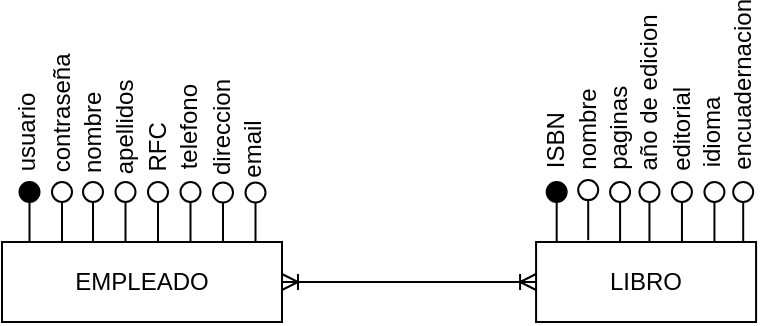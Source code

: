 <mxfile version="18.0.3" type="device"><diagram id="R2lEEEUBdFMjLlhIrx00" name="Page-1"><mxGraphModel dx="850" dy="467" grid="1" gridSize="10" guides="1" tooltips="1" connect="1" arrows="1" fold="1" page="1" pageScale="1" pageWidth="850" pageHeight="1100" math="0" shadow="0" extFonts="Permanent Marker^https://fonts.googleapis.com/css?family=Permanent+Marker"><root><mxCell id="0"/><mxCell id="1" parent="0"/><mxCell id="VCpj-mMqD7qovi3QVFZT-1" value="EMPLEADO" style="whiteSpace=wrap;html=1;align=center;" parent="1" vertex="1"><mxGeometry x="50" y="240" width="140" height="40" as="geometry"/></mxCell><mxCell id="VCpj-mMqD7qovi3QVFZT-5" value="LIBRO" style="whiteSpace=wrap;html=1;align=center;" parent="1" vertex="1"><mxGeometry x="317.04" y="240" width="110" height="40" as="geometry"/></mxCell><mxCell id="VCpj-mMqD7qovi3QVFZT-20" value="" style="endArrow=none;html=1;rounded=0;startArrow=none;entryX=0.25;entryY=0;entryDx=0;entryDy=0;exitX=1;exitY=0.5;exitDx=0;exitDy=0;" parent="1" source="VCpj-mMqD7qovi3QVFZT-21" edge="1"><mxGeometry relative="1" as="geometry"><mxPoint x="45.75" y="200" as="sourcePoint"/><mxPoint x="63.75" y="240" as="targetPoint"/></mxGeometry></mxCell><mxCell id="VCpj-mMqD7qovi3QVFZT-21" value="" style="ellipse;blackSpace=wrap;html=1;aspect=fixed;direction=south;labelBackgroundColor=#000000;fillColor=#000000;" parent="1" vertex="1"><mxGeometry x="58.75" y="210" width="10" height="10" as="geometry"/></mxCell><mxCell id="VCpj-mMqD7qovi3QVFZT-29" value="usuario" style="text;strokeColor=none;fillColor=none;html=1;fontSize=12;fontStyle=0;verticalAlign=middle;align=center;rotation=270;" parent="1" vertex="1"><mxGeometry x="40" y="181" width="45" height="10" as="geometry"/></mxCell><mxCell id="VCpj-mMqD7qovi3QVFZT-34" value="" style="endArrow=none;html=1;rounded=0;startArrow=none;entryX=0.25;entryY=0;entryDx=0;entryDy=0;exitX=1;exitY=0.5;exitDx=0;exitDy=0;" parent="1" source="VCpj-mMqD7qovi3QVFZT-35" edge="1"><mxGeometry relative="1" as="geometry"><mxPoint x="62" y="200" as="sourcePoint"/><mxPoint x="80" y="240" as="targetPoint"/></mxGeometry></mxCell><mxCell id="VCpj-mMqD7qovi3QVFZT-35" value="" style="ellipse;blackSpace=wrap;html=1;aspect=fixed;direction=south;labelBackgroundColor=#000000;fillColor=none;" parent="1" vertex="1"><mxGeometry x="75" y="210" width="10" height="10" as="geometry"/></mxCell><mxCell id="VCpj-mMqD7qovi3QVFZT-36" value="contraseña" style="text;strokeColor=none;fillColor=none;html=1;fontSize=12;fontStyle=0;verticalAlign=middle;align=center;rotation=270;" parent="1" vertex="1"><mxGeometry x="59.38" y="170.94" width="41.25" height="10" as="geometry"/></mxCell><mxCell id="VCpj-mMqD7qovi3QVFZT-40" value="" style="endArrow=none;html=1;rounded=0;startArrow=none;entryX=0.25;entryY=0;entryDx=0;entryDy=0;exitX=1;exitY=0.5;exitDx=0;exitDy=0;" parent="1" source="VCpj-mMqD7qovi3QVFZT-41" edge="1"><mxGeometry relative="1" as="geometry"><mxPoint x="77.5" y="200" as="sourcePoint"/><mxPoint x="95.5" y="240" as="targetPoint"/></mxGeometry></mxCell><mxCell id="VCpj-mMqD7qovi3QVFZT-41" value="" style="ellipse;blackSpace=wrap;html=1;aspect=fixed;direction=south;labelBackgroundColor=#000000;fillColor=none;" parent="1" vertex="1"><mxGeometry x="90.5" y="210" width="10" height="10" as="geometry"/></mxCell><mxCell id="VCpj-mMqD7qovi3QVFZT-42" value="nombre" style="text;strokeColor=none;fillColor=none;html=1;fontSize=12;fontStyle=0;verticalAlign=middle;align=center;rotation=270;" parent="1" vertex="1"><mxGeometry x="78.0" y="183.94" width="35" height="4.53" as="geometry"/></mxCell><mxCell id="VCpj-mMqD7qovi3QVFZT-45" value="RFC" style="text;strokeColor=none;fillColor=none;html=1;fontSize=12;fontStyle=0;verticalAlign=middle;align=center;rotation=270;" parent="1" vertex="1"><mxGeometry x="114.75" y="188.47" width="27.5" height="10" as="geometry"/></mxCell><mxCell id="VCpj-mMqD7qovi3QVFZT-65" value="" style="endArrow=none;html=1;rounded=0;startArrow=none;entryX=0.25;entryY=0;entryDx=0;entryDy=0;exitX=1;exitY=0.5;exitDx=0;exitDy=0;" parent="1" source="VCpj-mMqD7qovi3QVFZT-66" edge="1"><mxGeometry relative="1" as="geometry"><mxPoint x="341.04" y="200" as="sourcePoint"/><mxPoint x="359.04" y="240" as="targetPoint"/></mxGeometry></mxCell><mxCell id="VCpj-mMqD7qovi3QVFZT-66" value="" style="ellipse;blackSpace=wrap;html=1;aspect=fixed;direction=south;labelBackgroundColor=#000000;fillColor=none;" parent="1" vertex="1"><mxGeometry x="354.04" y="210" width="10" height="10" as="geometry"/></mxCell><mxCell id="VCpj-mMqD7qovi3QVFZT-67" value="paginas" style="text;strokeColor=none;fillColor=none;html=1;fontSize=12;fontStyle=0;verticalAlign=middle;align=center;rotation=270;" parent="1" vertex="1"><mxGeometry x="334.04" y="178" width="48.75" height="10" as="geometry"/></mxCell><mxCell id="VCpj-mMqD7qovi3QVFZT-68" value="" style="endArrow=none;html=1;rounded=0;startArrow=none;entryX=0.25;entryY=0;entryDx=0;entryDy=0;exitX=1;exitY=0.5;exitDx=0;exitDy=0;" parent="1" source="VCpj-mMqD7qovi3QVFZT-69" edge="1"><mxGeometry relative="1" as="geometry"><mxPoint x="355.72" y="200" as="sourcePoint"/><mxPoint x="373.72" y="240" as="targetPoint"/></mxGeometry></mxCell><mxCell id="VCpj-mMqD7qovi3QVFZT-69" value="" style="ellipse;blackSpace=wrap;html=1;aspect=fixed;direction=south;labelBackgroundColor=#000000;fillColor=none;" parent="1" vertex="1"><mxGeometry x="368.72" y="210" width="10" height="10" as="geometry"/></mxCell><mxCell id="VCpj-mMqD7qovi3QVFZT-70" value="año de edicion" style="text;strokeColor=none;fillColor=none;html=1;fontSize=12;fontStyle=0;verticalAlign=middle;align=center;rotation=270;" parent="1" vertex="1"><mxGeometry x="354.35" y="161" width="38.75" height="10" as="geometry"/></mxCell><mxCell id="VCpj-mMqD7qovi3QVFZT-71" value="" style="endArrow=none;html=1;rounded=0;startArrow=none;entryX=0.25;entryY=0;entryDx=0;entryDy=0;exitX=1;exitY=0.5;exitDx=0;exitDy=0;" parent="1" source="VCpj-mMqD7qovi3QVFZT-72" edge="1"><mxGeometry relative="1" as="geometry"><mxPoint x="371.97" y="200" as="sourcePoint"/><mxPoint x="389.97" y="240" as="targetPoint"/></mxGeometry></mxCell><mxCell id="VCpj-mMqD7qovi3QVFZT-72" value="" style="ellipse;blackSpace=wrap;html=1;aspect=fixed;direction=south;labelBackgroundColor=#000000;fillColor=none;" parent="1" vertex="1"><mxGeometry x="384.97" y="210" width="10" height="10" as="geometry"/></mxCell><mxCell id="VCpj-mMqD7qovi3QVFZT-73" value="editorial" style="text;strokeColor=none;fillColor=none;html=1;fontSize=12;fontStyle=0;verticalAlign=middle;align=center;rotation=270;" parent="1" vertex="1"><mxGeometry x="372.79" y="178.94" width="34.37" height="10" as="geometry"/></mxCell><mxCell id="VCpj-mMqD7qovi3QVFZT-74" value="" style="endArrow=none;html=1;rounded=0;startArrow=none;entryX=0.25;entryY=0;entryDx=0;entryDy=0;exitX=1;exitY=0.5;exitDx=0;exitDy=0;" parent="1" source="VCpj-mMqD7qovi3QVFZT-75" edge="1"><mxGeometry relative="1" as="geometry"><mxPoint x="388.22" y="200" as="sourcePoint"/><mxPoint x="406.22" y="240" as="targetPoint"/></mxGeometry></mxCell><mxCell id="VCpj-mMqD7qovi3QVFZT-75" value="" style="ellipse;blackSpace=wrap;html=1;aspect=fixed;direction=south;labelBackgroundColor=#000000;fillColor=none;" parent="1" vertex="1"><mxGeometry x="401.22" y="210" width="10" height="10" as="geometry"/></mxCell><mxCell id="VCpj-mMqD7qovi3QVFZT-76" value="idioma" style="text;strokeColor=none;fillColor=none;html=1;fontSize=12;fontStyle=0;verticalAlign=middle;align=center;rotation=270;" parent="1" vertex="1"><mxGeometry x="384.97" y="180.68" width="39.68" height="10" as="geometry"/></mxCell><mxCell id="VCpj-mMqD7qovi3QVFZT-78" value="" style="endArrow=none;html=1;rounded=0;startArrow=none;entryX=0.25;entryY=0;entryDx=0;entryDy=0;exitX=1;exitY=0.5;exitDx=0;exitDy=0;" parent="1" source="VCpj-mMqD7qovi3QVFZT-79" edge="1"><mxGeometry relative="1" as="geometry"><mxPoint x="402.6" y="200" as="sourcePoint"/><mxPoint x="420.6" y="240" as="targetPoint"/></mxGeometry></mxCell><mxCell id="VCpj-mMqD7qovi3QVFZT-79" value="" style="ellipse;blackSpace=wrap;html=1;aspect=fixed;direction=south;labelBackgroundColor=#000000;fillColor=none;" parent="1" vertex="1"><mxGeometry x="415.6" y="210" width="10" height="10" as="geometry"/></mxCell><mxCell id="VCpj-mMqD7qovi3QVFZT-80" value="encuadernacion" style="text;strokeColor=none;fillColor=none;html=1;fontSize=12;fontStyle=0;verticalAlign=middle;align=center;rotation=270;" parent="1" vertex="1"><mxGeometry x="399.66" y="156.21" width="41.88" height="11.79" as="geometry"/></mxCell><mxCell id="VCpj-mMqD7qovi3QVFZT-82" value="" style="endArrow=none;html=1;rounded=0;startArrow=none;entryX=0.25;entryY=0;entryDx=0;entryDy=0;exitX=1;exitY=0.5;exitDx=0;exitDy=0;" parent="1" source="VCpj-mMqD7qovi3QVFZT-83" edge="1"><mxGeometry relative="1" as="geometry"><mxPoint x="309.34" y="200" as="sourcePoint"/><mxPoint x="327.34" y="240" as="targetPoint"/></mxGeometry></mxCell><mxCell id="VCpj-mMqD7qovi3QVFZT-83" value="" style="ellipse;blackSpace=wrap;html=1;aspect=fixed;direction=south;labelBackgroundColor=#000000;fillColor=#000000;" parent="1" vertex="1"><mxGeometry x="322.34" y="210" width="10" height="10" as="geometry"/></mxCell><mxCell id="VCpj-mMqD7qovi3QVFZT-84" value="ISBN" style="text;strokeColor=none;fillColor=none;html=1;fontSize=12;fontStyle=0;verticalAlign=middle;align=center;rotation=270;" parent="1" vertex="1"><mxGeometry x="310" y="184.73" width="34.68" height="9.06" as="geometry"/></mxCell><mxCell id="hU9XeH--hwG3WJ_2R7rn-8" value="" style="endArrow=none;html=1;rounded=0;startArrow=none;entryX=0.25;entryY=0;entryDx=0;entryDy=0;exitX=1;exitY=0.5;exitDx=0;exitDy=0;" parent="1" source="hU9XeH--hwG3WJ_2R7rn-9" edge="1"><mxGeometry relative="1" as="geometry"><mxPoint x="325.1" y="199.06" as="sourcePoint"/><mxPoint x="343.1" y="239.06" as="targetPoint"/></mxGeometry></mxCell><mxCell id="hU9XeH--hwG3WJ_2R7rn-9" value="" style="ellipse;blackSpace=wrap;html=1;aspect=fixed;direction=south;labelBackgroundColor=#000000;fillColor=none;" parent="1" vertex="1"><mxGeometry x="338.1" y="209.06" width="10" height="10" as="geometry"/></mxCell><mxCell id="hU9XeH--hwG3WJ_2R7rn-10" value="nombre" style="text;strokeColor=none;fillColor=none;html=1;fontSize=12;fontStyle=0;verticalAlign=middle;align=center;rotation=270;" parent="1" vertex="1"><mxGeometry x="322.16" y="178.0" width="41.88" height="11.79" as="geometry"/></mxCell><mxCell id="HcJTg21nlGT5_deagE0m-12" value="" style="endArrow=none;html=1;rounded=0;startArrow=none;entryX=0.25;entryY=0;entryDx=0;entryDy=0;exitX=1;exitY=0.5;exitDx=0;exitDy=0;" edge="1" parent="1" source="HcJTg21nlGT5_deagE0m-13"><mxGeometry relative="1" as="geometry"><mxPoint x="93.75" y="200" as="sourcePoint"/><mxPoint x="111.75" y="240" as="targetPoint"/></mxGeometry></mxCell><mxCell id="HcJTg21nlGT5_deagE0m-13" value="" style="ellipse;blackSpace=wrap;html=1;aspect=fixed;direction=south;labelBackgroundColor=#000000;fillColor=none;" vertex="1" parent="1"><mxGeometry x="106.75" y="210" width="10" height="10" as="geometry"/></mxCell><mxCell id="HcJTg21nlGT5_deagE0m-14" value="apellidos" style="text;strokeColor=none;fillColor=none;html=1;fontSize=12;fontStyle=0;verticalAlign=middle;align=center;rotation=270;" vertex="1" parent="1"><mxGeometry x="94.25" y="180.94" width="35" height="4.53" as="geometry"/></mxCell><mxCell id="HcJTg21nlGT5_deagE0m-16" value="" style="endArrow=none;html=1;rounded=0;startArrow=none;entryX=0.25;entryY=0;entryDx=0;entryDy=0;exitX=1;exitY=0.5;exitDx=0;exitDy=0;" edge="1" parent="1" source="HcJTg21nlGT5_deagE0m-17"><mxGeometry relative="1" as="geometry"><mxPoint x="110" y="200" as="sourcePoint"/><mxPoint x="128" y="240" as="targetPoint"/></mxGeometry></mxCell><mxCell id="HcJTg21nlGT5_deagE0m-17" value="" style="ellipse;blackSpace=wrap;html=1;aspect=fixed;direction=south;labelBackgroundColor=#000000;fillColor=none;" vertex="1" parent="1"><mxGeometry x="123" y="210" width="10" height="10" as="geometry"/></mxCell><mxCell id="HcJTg21nlGT5_deagE0m-18" value="email" style="text;strokeColor=none;fillColor=none;html=1;fontSize=12;fontStyle=0;verticalAlign=middle;align=center;rotation=270;" vertex="1" parent="1"><mxGeometry x="161.5" y="188.74" width="27.5" height="10" as="geometry"/></mxCell><mxCell id="HcJTg21nlGT5_deagE0m-19" value="" style="endArrow=none;html=1;rounded=0;startArrow=none;entryX=0.25;entryY=0;entryDx=0;entryDy=0;exitX=1;exitY=0.5;exitDx=0;exitDy=0;" edge="1" parent="1" source="HcJTg21nlGT5_deagE0m-20"><mxGeometry relative="1" as="geometry"><mxPoint x="142.5" y="200.27" as="sourcePoint"/><mxPoint x="160.5" y="240.27" as="targetPoint"/></mxGeometry></mxCell><mxCell id="HcJTg21nlGT5_deagE0m-20" value="" style="ellipse;blackSpace=wrap;html=1;aspect=fixed;direction=south;labelBackgroundColor=#000000;fillColor=none;" vertex="1" parent="1"><mxGeometry x="155.5" y="210.27" width="10" height="10" as="geometry"/></mxCell><mxCell id="HcJTg21nlGT5_deagE0m-21" value="direccion" style="text;strokeColor=none;fillColor=none;html=1;fontSize=12;fontStyle=0;verticalAlign=middle;align=center;rotation=270;" vertex="1" parent="1"><mxGeometry x="143" y="181.21" width="35" height="4.53" as="geometry"/></mxCell><mxCell id="HcJTg21nlGT5_deagE0m-22" value="" style="endArrow=none;html=1;rounded=0;startArrow=none;entryX=0.25;entryY=0;entryDx=0;entryDy=0;exitX=1;exitY=0.5;exitDx=0;exitDy=0;" edge="1" parent="1" source="HcJTg21nlGT5_deagE0m-23"><mxGeometry relative="1" as="geometry"><mxPoint x="158.75" y="200.27" as="sourcePoint"/><mxPoint x="176.75" y="240.27" as="targetPoint"/></mxGeometry></mxCell><mxCell id="HcJTg21nlGT5_deagE0m-23" value="" style="ellipse;blackSpace=wrap;html=1;aspect=fixed;direction=south;labelBackgroundColor=#000000;fillColor=none;" vertex="1" parent="1"><mxGeometry x="171.75" y="210.27" width="10" height="10" as="geometry"/></mxCell><mxCell id="HcJTg21nlGT5_deagE0m-27" value="" style="edgeStyle=entityRelationEdgeStyle;fontSize=12;html=1;endArrow=ERoneToMany;startArrow=ERoneToMany;rounded=0;entryX=0;entryY=0.5;entryDx=0;entryDy=0;exitX=1;exitY=0.5;exitDx=0;exitDy=0;" edge="1" parent="1" source="VCpj-mMqD7qovi3QVFZT-1" target="VCpj-mMqD7qovi3QVFZT-5"><mxGeometry width="100" height="100" relative="1" as="geometry"><mxPoint x="90" y="220" as="sourcePoint"/><mxPoint x="190" y="120" as="targetPoint"/></mxGeometry></mxCell><mxCell id="HcJTg21nlGT5_deagE0m-32" value="" style="endArrow=none;html=1;rounded=0;startArrow=none;entryX=0.25;entryY=0;entryDx=0;entryDy=0;exitX=1;exitY=0.5;exitDx=0;exitDy=0;" edge="1" parent="1" source="HcJTg21nlGT5_deagE0m-33"><mxGeometry relative="1" as="geometry"><mxPoint x="126.25" y="200" as="sourcePoint"/><mxPoint x="144.25" y="240" as="targetPoint"/></mxGeometry></mxCell><mxCell id="HcJTg21nlGT5_deagE0m-33" value="" style="ellipse;blackSpace=wrap;html=1;aspect=fixed;direction=south;labelBackgroundColor=#000000;fillColor=none;" vertex="1" parent="1"><mxGeometry x="139.25" y="210" width="10" height="10" as="geometry"/></mxCell><mxCell id="HcJTg21nlGT5_deagE0m-34" value="telefono" style="text;strokeColor=none;fillColor=none;html=1;fontSize=12;fontStyle=0;verticalAlign=middle;align=center;rotation=270;" vertex="1" parent="1"><mxGeometry x="123" y="178.21" width="41.25" height="10" as="geometry"/></mxCell></root></mxGraphModel></diagram></mxfile>
